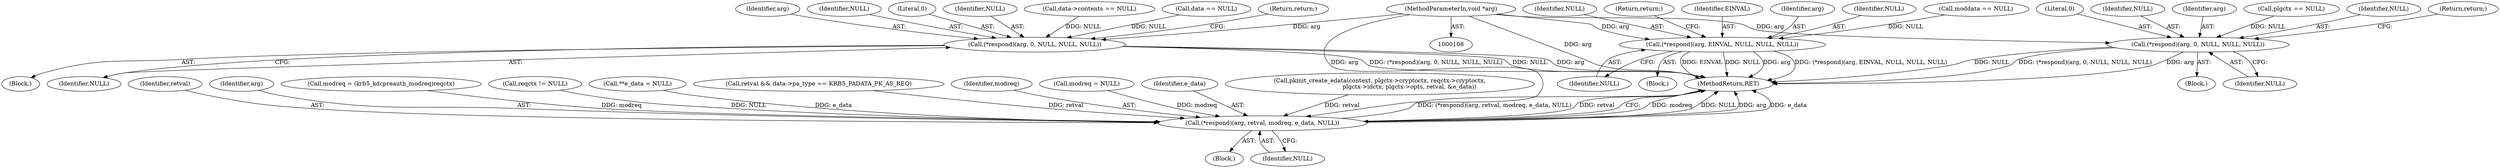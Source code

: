 digraph "0_krb5_e3b5a5e5267818c97750b266df50b6a3d4649604_1@pointer" {
"1000118" [label="(MethodParameterIn,void *arg)"];
"1000201" [label="(Call,(*respond)(arg, 0, NULL, NULL, NULL))"];
"1000213" [label="(Call,(*respond)(arg, EINVAL, NULL, NULL, NULL))"];
"1000233" [label="(Call,(*respond)(arg, 0, NULL, NULL, NULL))"];
"1000947" [label="(Call,(*respond)(arg, retval, modreq, e_data, NULL))"];
"1000949" [label="(Identifier,retval)"];
"1000217" [label="(Identifier,NULL)"];
"1000119" [label="(Block,)"];
"1000948" [label="(Identifier,arg)"];
"1000219" [label="(Return,return;)"];
"1000864" [label="(Call,modreq = (krb5_kdcpreauth_modreq)reqctx)"];
"1000953" [label="(MethodReturn,RET)"];
"1000934" [label="(Call,reqctx != NULL)"];
"1000215" [label="(Identifier,EINVAL)"];
"1000947" [label="(Call,(*respond)(arg, retval, modreq, e_data, NULL))"];
"1000175" [label="(Call,**e_data = NULL)"];
"1000201" [label="(Call,(*respond)(arg, 0, NULL, NULL, NULL))"];
"1000874" [label="(Call,retval && data->pa_type == KRB5_PADATA_PK_AS_REQ)"];
"1000213" [label="(Call,(*respond)(arg, EINVAL, NULL, NULL, NULL))"];
"1000950" [label="(Identifier,modreq)"];
"1000232" [label="(Block,)"];
"1000204" [label="(Identifier,NULL)"];
"1000179" [label="(Call,modreq = NULL)"];
"1000214" [label="(Identifier,arg)"];
"1000203" [label="(Literal,0)"];
"1000216" [label="(Identifier,NULL)"];
"1000209" [label="(Call,moddata == NULL)"];
"1000229" [label="(Call,plgctx == NULL)"];
"1000236" [label="(Identifier,NULL)"];
"1000200" [label="(Block,)"];
"1000205" [label="(Identifier,NULL)"];
"1000206" [label="(Identifier,NULL)"];
"1000239" [label="(Return,return;)"];
"1000951" [label="(Identifier,e_data)"];
"1000885" [label="(Call,pkinit_create_edata(context, plgctx->cryptoctx, reqctx->cryptoctx,\n                                plgctx->idctx, plgctx->opts, retval, &e_data))"];
"1000195" [label="(Call,data->contents == NULL)"];
"1000233" [label="(Call,(*respond)(arg, 0, NULL, NULL, NULL))"];
"1000186" [label="(Call,data == NULL)"];
"1000952" [label="(Identifier,NULL)"];
"1000238" [label="(Identifier,NULL)"];
"1000218" [label="(Identifier,NULL)"];
"1000212" [label="(Block,)"];
"1000207" [label="(Return,return;)"];
"1000235" [label="(Literal,0)"];
"1000237" [label="(Identifier,NULL)"];
"1000118" [label="(MethodParameterIn,void *arg)"];
"1000234" [label="(Identifier,arg)"];
"1000202" [label="(Identifier,arg)"];
"1000118" -> "1000108"  [label="AST: "];
"1000118" -> "1000953"  [label="DDG: arg"];
"1000118" -> "1000201"  [label="DDG: arg"];
"1000118" -> "1000213"  [label="DDG: arg"];
"1000118" -> "1000233"  [label="DDG: arg"];
"1000118" -> "1000947"  [label="DDG: arg"];
"1000201" -> "1000200"  [label="AST: "];
"1000201" -> "1000206"  [label="CFG: "];
"1000202" -> "1000201"  [label="AST: "];
"1000203" -> "1000201"  [label="AST: "];
"1000204" -> "1000201"  [label="AST: "];
"1000205" -> "1000201"  [label="AST: "];
"1000206" -> "1000201"  [label="AST: "];
"1000207" -> "1000201"  [label="CFG: "];
"1000201" -> "1000953"  [label="DDG: (*respond)(arg, 0, NULL, NULL, NULL)"];
"1000201" -> "1000953"  [label="DDG: NULL"];
"1000201" -> "1000953"  [label="DDG: arg"];
"1000186" -> "1000201"  [label="DDG: NULL"];
"1000195" -> "1000201"  [label="DDG: NULL"];
"1000213" -> "1000212"  [label="AST: "];
"1000213" -> "1000218"  [label="CFG: "];
"1000214" -> "1000213"  [label="AST: "];
"1000215" -> "1000213"  [label="AST: "];
"1000216" -> "1000213"  [label="AST: "];
"1000217" -> "1000213"  [label="AST: "];
"1000218" -> "1000213"  [label="AST: "];
"1000219" -> "1000213"  [label="CFG: "];
"1000213" -> "1000953"  [label="DDG: NULL"];
"1000213" -> "1000953"  [label="DDG: arg"];
"1000213" -> "1000953"  [label="DDG: (*respond)(arg, EINVAL, NULL, NULL, NULL)"];
"1000213" -> "1000953"  [label="DDG: EINVAL"];
"1000209" -> "1000213"  [label="DDG: NULL"];
"1000233" -> "1000232"  [label="AST: "];
"1000233" -> "1000238"  [label="CFG: "];
"1000234" -> "1000233"  [label="AST: "];
"1000235" -> "1000233"  [label="AST: "];
"1000236" -> "1000233"  [label="AST: "];
"1000237" -> "1000233"  [label="AST: "];
"1000238" -> "1000233"  [label="AST: "];
"1000239" -> "1000233"  [label="CFG: "];
"1000233" -> "1000953"  [label="DDG: NULL"];
"1000233" -> "1000953"  [label="DDG: (*respond)(arg, 0, NULL, NULL, NULL)"];
"1000233" -> "1000953"  [label="DDG: arg"];
"1000229" -> "1000233"  [label="DDG: NULL"];
"1000947" -> "1000119"  [label="AST: "];
"1000947" -> "1000952"  [label="CFG: "];
"1000948" -> "1000947"  [label="AST: "];
"1000949" -> "1000947"  [label="AST: "];
"1000950" -> "1000947"  [label="AST: "];
"1000951" -> "1000947"  [label="AST: "];
"1000952" -> "1000947"  [label="AST: "];
"1000953" -> "1000947"  [label="CFG: "];
"1000947" -> "1000953"  [label="DDG: modreq"];
"1000947" -> "1000953"  [label="DDG: NULL"];
"1000947" -> "1000953"  [label="DDG: arg"];
"1000947" -> "1000953"  [label="DDG: e_data"];
"1000947" -> "1000953"  [label="DDG: (*respond)(arg, retval, modreq, e_data, NULL)"];
"1000947" -> "1000953"  [label="DDG: retval"];
"1000885" -> "1000947"  [label="DDG: retval"];
"1000874" -> "1000947"  [label="DDG: retval"];
"1000864" -> "1000947"  [label="DDG: modreq"];
"1000179" -> "1000947"  [label="DDG: modreq"];
"1000175" -> "1000947"  [label="DDG: e_data"];
"1000934" -> "1000947"  [label="DDG: NULL"];
}
